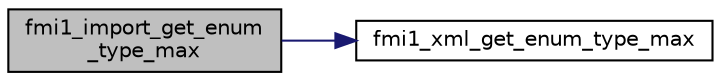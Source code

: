 digraph "fmi1_import_get_enum_type_max"
{
  edge [fontname="Helvetica",fontsize="10",labelfontname="Helvetica",labelfontsize="10"];
  node [fontname="Helvetica",fontsize="10",shape=record];
  rankdir="LR";
  Node11 [label="fmi1_import_get_enum\l_type_max",height=0.2,width=0.4,color="black", fillcolor="grey75", style="filled", fontcolor="black"];
  Node11 -> Node12 [color="midnightblue",fontsize="10",style="solid",fontname="Helvetica"];
  Node12 [label="fmi1_xml_get_enum_type_max",height=0.2,width=0.4,color="black", fillcolor="white", style="filled",URL="$d9/d5e/group__fmi1__xml__types.html#ga0efde9c87ae37ee76bb288d6be73e3d6"];
}
